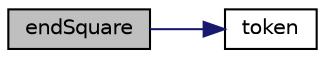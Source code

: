 digraph "endSquare"
{
 // LATEX_PDF_SIZE
  edge [fontname="Helvetica",fontsize="10",labelfontname="Helvetica",labelfontsize="10"];
  node [fontname="Helvetica",fontsize="10",shape=record];
  rankdir="LR";
  Node1 [label="endSquare",height=0.2,width=0.4,color="black", fillcolor="grey75", style="filled", fontcolor="black",tooltip=" "];
  Node1 -> Node2 [color="midnightblue",fontsize="10",style="solid",fontname="Helvetica"];
  Node2 [label="token",height=0.2,width=0.4,color="black", fillcolor="white", style="filled",URL="$classpFlow_1_1token.html#a72af10fee1f9c2ef1de55b08a0c429ed",tooltip="Default construct, initialized to an UNDEFINED token."];
}
